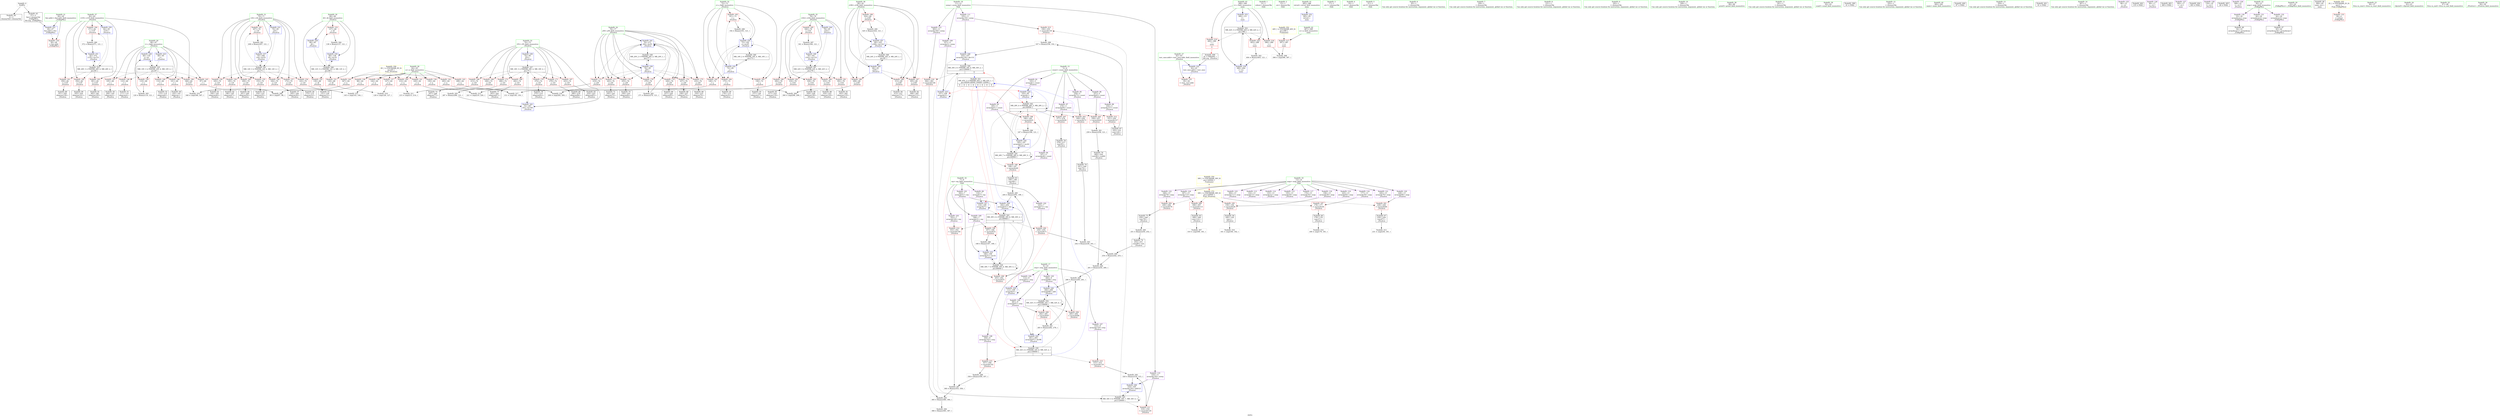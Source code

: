 digraph "SVFG" {
	label="SVFG";

	Node0x55994e7d9590 [shape=record,color=grey,label="{NodeID: 0\nNullPtr}"];
	Node0x55994e7d9590 -> Node0x55994e7eba40[style=solid];
	Node0x55994e7d9590 -> Node0x55994e7ebb40[style=solid];
	Node0x55994e7ef670 [shape=record,color=red,label="{NodeID: 194\n371\<--82\n\<--i135\n_Z5solvei\n}"];
	Node0x55994e7ef670 -> Node0x55994e7fbd30[style=solid];
	Node0x55994e7ec9e0 [shape=record,color=purple,label="{NodeID: 111\n335\<--11\narrayidx130\<--oowp\n_Z5solvei\n}"];
	Node0x55994e7ec9e0 -> Node0x55994e7f05e0[style=solid];
	Node0x55994e7ec9e0 -> Node0x55994e7fa0a0[style=solid];
	Node0x55994e7eacb0 [shape=record,color=green,label="{NodeID: 28\n64\<--65\nn\<--n_field_insensitive\n_Z5solvei\n}"];
	Node0x55994e7eacb0 -> Node0x55994e7f2570[style=solid];
	Node0x55994e7eacb0 -> Node0x55994e7f2640[style=solid];
	Node0x55994e7eacb0 -> Node0x55994e7f2710[style=solid];
	Node0x55994e7eacb0 -> Node0x55994e7f27e0[style=solid];
	Node0x55994e7eacb0 -> Node0x55994e7f28b0[style=solid];
	Node0x55994e7eacb0 -> Node0x55994e7f2980[style=solid];
	Node0x55994e7eacb0 -> Node0x55994e7f2a50[style=solid];
	Node0x55994e7eacb0 -> Node0x55994e7f2b20[style=solid];
	Node0x55994e7eacb0 -> Node0x55994e7f2bf0[style=solid];
	Node0x55994e7fe2b0 [shape=record,color=grey,label="{NodeID: 305\n120 = Binary(119, 121, )\n}"];
	Node0x55994e7fe2b0 -> Node0x55994e7f1210[style=solid];
	Node0x55994e7f0d30 [shape=record,color=blue,label="{NodeID: 222\n62\<--61\ntest_case.addr\<--test_case\n_Z5solvei\n}"];
	Node0x55994e7f0d30 -> Node0x55994e7f24a0[style=dashed];
	Node0x55994e7f27e0 [shape=record,color=red,label="{NodeID: 139\n150\<--64\n\<--n\n_Z5solvei\n}"];
	Node0x55994e7f27e0 -> Node0x55994e7ff4b0[style=solid];
	Node0x55994e7ed450 [shape=record,color=black,label="{NodeID: 56\n160\<--159\nconv\<--\n_Z5solvei\n}"];
	Node0x55994e7ed450 -> Node0x55994e7ff330[style=solid];
	Node0x55994e7fa240 [shape=record,color=blue,label="{NodeID: 250\n82\<--95\ni135\<--\n_Z5solvei\n}"];
	Node0x55994e7fa240 -> Node0x55994e80b8e0[style=dashed];
	Node0x55994e7f3ea0 [shape=record,color=red,label="{NodeID: 167\n223\<--74\n\<--i55\n_Z5solvei\n}"];
	Node0x55994e7f3ea0 -> Node0x55994e7edba0[style=solid];
	Node0x55994e7eeb10 [shape=record,color=black,label="{NodeID: 84\n313\<--312\nidxprom117\<--\n_Z5solvei\n}"];
	Node0x55994e7db180 [shape=record,color=green,label="{NodeID: 1\n4\<--1\nstdout\<--dummyObj\nGlob }"];
	Node0x55994e7ef740 [shape=record,color=red,label="{NodeID: 195\n159\<--158\n\<--arrayidx28\n_Z5solvei\n}"];
	Node0x55994e7ef740 -> Node0x55994e7ed450[style=solid];
	Node0x55994e7ecab0 [shape=record,color=purple,label="{NodeID: 112\n363\<--11\narrayidx146\<--oowp\n_Z5solvei\n}"];
	Node0x55994e7ecab0 -> Node0x55994e7f0850[style=solid];
	Node0x55994e7ead80 [shape=record,color=green,label="{NodeID: 29\n66\<--67\ni\<--i_field_insensitive\n_Z5solvei\n}"];
	Node0x55994e7ead80 -> Node0x55994e7f2cc0[style=solid];
	Node0x55994e7ead80 -> Node0x55994e7f2d90[style=solid];
	Node0x55994e7ead80 -> Node0x55994e7f2e60[style=solid];
	Node0x55994e7ead80 -> Node0x55994e7f2f30[style=solid];
	Node0x55994e7ead80 -> Node0x55994e7f3000[style=solid];
	Node0x55994e7ead80 -> Node0x55994e7f30d0[style=solid];
	Node0x55994e7ead80 -> Node0x55994e7f0e00[style=solid];
	Node0x55994e7ead80 -> Node0x55994e7f1210[style=solid];
	Node0x55994e7fe430 [shape=record,color=grey,label="{NodeID: 306\n99 = cmp(97, 98, )\n}"];
	Node0x55994e7f0e00 [shape=record,color=blue,label="{NodeID: 223\n66\<--95\ni\<--\n_Z5solvei\n}"];
	Node0x55994e7f0e00 -> Node0x55994e80c2e0[style=dashed];
	Node0x55994e7f28b0 [shape=record,color=red,label="{NodeID: 140\n214\<--64\n\<--n\n_Z5solvei\n}"];
	Node0x55994e7f28b0 -> Node0x55994e7febb0[style=solid];
	Node0x55994e7ed520 [shape=record,color=black,label="{NodeID: 57\n165\<--164\nidxprom30\<--\n_Z5solvei\n}"];
	Node0x55994e7fa310 [shape=record,color=blue,label="{NodeID: 251\n82\<--372\ni135\<--inc151\n_Z5solvei\n}"];
	Node0x55994e7fa310 -> Node0x55994e80b8e0[style=dashed];
	Node0x55994e7f3f70 [shape=record,color=red,label="{NodeID: 168\n246\<--74\n\<--i55\n_Z5solvei\n}"];
	Node0x55994e7f3f70 -> Node0x55994e7ee150[style=solid];
	Node0x55994e7eebe0 [shape=record,color=black,label="{NodeID: 85\n317\<--316\nidxprom119\<--\n_Z5solvei\n}"];
	Node0x55994e7da5c0 [shape=record,color=green,label="{NodeID: 2\n15\<--1\n.str\<--dummyObj\nGlob }"];
	Node0x55994e7ef810 [shape=record,color=red,label="{NodeID: 196\n167\<--166\n\<--arrayidx31\n_Z5solvei\n}"];
	Node0x55994e7ef810 -> Node0x55994e7fd530[style=solid];
	Node0x55994e7ecb80 [shape=record,color=purple,label="{NodeID: 113\n132\<--13\narrayidx13\<--map\n_Z5solvei\n}"];
	Node0x55994e7eae50 [shape=record,color=green,label="{NodeID: 30\n68\<--69\ni8\<--i8_field_insensitive\n_Z5solvei\n}"];
	Node0x55994e7eae50 -> Node0x55994e7f31a0[style=solid];
	Node0x55994e7eae50 -> Node0x55994e7f3270[style=solid];
	Node0x55994e7eae50 -> Node0x55994e7f3340[style=solid];
	Node0x55994e7eae50 -> Node0x55994e7f12e0[style=solid];
	Node0x55994e7eae50 -> Node0x55994e7f13b0[style=solid];
	Node0x55994e7fe5b0 [shape=record,color=grey,label="{NodeID: 307\n310 = cmp(309, 181, )\n}"];
	Node0x55994e7f0ed0 [shape=record,color=blue,label="{NodeID: 224\n103\<--95\narrayidx\<--\n_Z5solvei\n}"];
	Node0x55994e7f0ed0 -> Node0x55994e7f0ed0[style=dashed];
	Node0x55994e7f0ed0 -> Node0x55994e811be0[style=dashed];
	Node0x55994e7f2980 [shape=record,color=red,label="{NodeID: 141\n220\<--64\n\<--n\n_Z5solvei\n}"];
	Node0x55994e7f2980 -> Node0x55994e7fed30[style=solid];
	Node0x55994e7ed5f0 [shape=record,color=black,label="{NodeID: 58\n173\<--172\nidxprom33\<--\n_Z5solvei\n}"];
	Node0x55994e7fa3e0 [shape=record,color=blue,label="{NodeID: 252\n385\<--95\nretval\<--\nmain\n}"];
	Node0x55994e7f4040 [shape=record,color=red,label="{NodeID: 169\n262\<--74\n\<--i55\n_Z5solvei\n}"];
	Node0x55994e7f4040 -> Node0x55994e7ee560[style=solid];
	Node0x55994e7eecb0 [shape=record,color=black,label="{NodeID: 86\n329\<--328\nidxprom126\<--\n_Z5solvei\n}"];
	Node0x55994e7da650 [shape=record,color=green,label="{NodeID: 3\n17\<--1\n.str.1\<--dummyObj\nGlob }"];
	Node0x55994e7fbd30 [shape=record,color=grey,label="{NodeID: 280\n372 = Binary(371, 121, )\n}"];
	Node0x55994e7fbd30 -> Node0x55994e7fa310[style=solid];
	Node0x55994e7ef8e0 [shape=record,color=red,label="{NodeID: 197\n178\<--177\n\<--arrayidx36\n_Z5solvei\n}"];
	Node0x55994e7ef8e0 -> Node0x55994e7ed790[style=solid];
	Node0x55994e7ecc50 [shape=record,color=purple,label="{NodeID: 114\n133\<--13\narraydecay\<--map\n_Z5solvei\n}"];
	Node0x55994e7eaf20 [shape=record,color=green,label="{NodeID: 31\n70\<--71\ni18\<--i18_field_insensitive\n_Z5solvei\n}"];
	Node0x55994e7eaf20 -> Node0x55994e7f3410[style=solid];
	Node0x55994e7eaf20 -> Node0x55994e7f34e0[style=solid];
	Node0x55994e7eaf20 -> Node0x55994e7f35b0[style=solid];
	Node0x55994e7eaf20 -> Node0x55994e7f3680[style=solid];
	Node0x55994e7eaf20 -> Node0x55994e7f3750[style=solid];
	Node0x55994e7eaf20 -> Node0x55994e7f3820[style=solid];
	Node0x55994e7eaf20 -> Node0x55994e7f38f0[style=solid];
	Node0x55994e7eaf20 -> Node0x55994e7f39c0[style=solid];
	Node0x55994e7eaf20 -> Node0x55994e7f9310[style=solid];
	Node0x55994e7eaf20 -> Node0x55994e7f97b0[style=solid];
	Node0x55994e7fe730 [shape=record,color=grey,label="{NodeID: 308\n398 = cmp(396, 397, )\n}"];
	Node0x55994e7f0fa0 [shape=record,color=blue,label="{NodeID: 225\n107\<--109\narrayidx3\<--\n_Z5solvei\n}"];
	Node0x55994e7f0fa0 -> Node0x55994e7f0fa0[style=dashed];
	Node0x55994e7f0fa0 -> Node0x55994e813ee0[style=dashed];
	Node0x55994e7f2a50 [shape=record,color=red,label="{NodeID: 142\n293\<--64\n\<--n\n_Z5solvei\n}"];
	Node0x55994e7f2a50 -> Node0x55994e7ff630[style=solid];
	Node0x55994e7ed6c0 [shape=record,color=black,label="{NodeID: 59\n176\<--175\nidxprom35\<--\n_Z5solvei\n}"];
	Node0x55994e7fa4b0 [shape=record,color=blue,label="{NodeID: 253\n389\<--121\ni\<--\nmain\n}"];
	Node0x55994e7fa4b0 -> Node0x55994e80b3e0[style=dashed];
	Node0x55994e7f4110 [shape=record,color=red,label="{NodeID: 170\n274\<--74\n\<--i55\n_Z5solvei\n}"];
	Node0x55994e7f4110 -> Node0x55994e7ee630[style=solid];
	Node0x55994e7eed80 [shape=record,color=black,label="{NodeID: 87\n332\<--331\nconv128\<--\n_Z5solvei\n}"];
	Node0x55994e7eed80 -> Node0x55994e7fd830[style=solid];
	Node0x55994e7da6e0 [shape=record,color=green,label="{NodeID: 4\n19\<--1\n.str.2\<--dummyObj\nGlob }"];
	Node0x55994e7fbeb0 [shape=record,color=grey,label="{NodeID: 281\n208 = Binary(207, 121, )\n}"];
	Node0x55994e7fbeb0 -> Node0x55994e7f97b0[style=solid];
	Node0x55994e7ef9b0 [shape=record,color=red,label="{NodeID: 198\n186\<--185\n\<--arrayidx41\n_Z5solvei\n}"];
	Node0x55994e7ef9b0 -> Node0x55994e7fc630[style=solid];
	Node0x55994e7ecd20 [shape=record,color=purple,label="{NodeID: 115\n155\<--13\narrayidx26\<--map\n_Z5solvei\n}"];
	Node0x55994e7eaff0 [shape=record,color=green,label="{NodeID: 32\n72\<--73\nj\<--j_field_insensitive\n_Z5solvei\n}"];
	Node0x55994e7eaff0 -> Node0x55994e7f3a90[style=solid];
	Node0x55994e7eaff0 -> Node0x55994e7f3b60[style=solid];
	Node0x55994e7eaff0 -> Node0x55994e7f3c30[style=solid];
	Node0x55994e7eaff0 -> Node0x55994e7f3d00[style=solid];
	Node0x55994e7eaff0 -> Node0x55994e7f93a0[style=solid];
	Node0x55994e7eaff0 -> Node0x55994e7f9610[style=solid];
	Node0x55994e7fe8b0 [shape=record,color=grey,label="{NodeID: 309\n300 = cmp(298, 299, )\n}"];
	Node0x55994e7f1070 [shape=record,color=blue,label="{NodeID: 226\n112\<--109\narrayidx5\<--\n_Z5solvei\n}"];
	Node0x55994e7f1070 -> Node0x55994e7f1070[style=dashed];
	Node0x55994e7f1070 -> Node0x55994e810ce0[style=dashed];
	Node0x55994e7f2b20 [shape=record,color=red,label="{NodeID: 143\n299\<--64\n\<--n\n_Z5solvei\n}"];
	Node0x55994e7f2b20 -> Node0x55994e7fe8b0[style=solid];
	Node0x55994e7ed790 [shape=record,color=black,label="{NodeID: 60\n179\<--178\nconv37\<--\n_Z5solvei\n}"];
	Node0x55994e7ed790 -> Node0x55994e7ff030[style=solid];
	Node0x55994e8102e0 [shape=record,color=black,label="{NodeID: 337\nMR_18V_3 = PHI(MR_18V_4, MR_18V_2, )\npts\{75 \}\n}"];
	Node0x55994e8102e0 -> Node0x55994e7f3dd0[style=dashed];
	Node0x55994e8102e0 -> Node0x55994e7f3ea0[style=dashed];
	Node0x55994e8102e0 -> Node0x55994e7f3f70[style=dashed];
	Node0x55994e8102e0 -> Node0x55994e7f4040[style=dashed];
	Node0x55994e8102e0 -> Node0x55994e7f4110[style=dashed];
	Node0x55994e8102e0 -> Node0x55994e7f41e0[style=dashed];
	Node0x55994e8102e0 -> Node0x55994e7f42b0[style=dashed];
	Node0x55994e8102e0 -> Node0x55994e7f9c90[style=dashed];
	Node0x55994e7fa580 [shape=record,color=blue,label="{NodeID: 254\n389\<--404\ni\<--inc\nmain\n}"];
	Node0x55994e7fa580 -> Node0x55994e80b3e0[style=dashed];
	Node0x55994e7f41e0 [shape=record,color=red,label="{NodeID: 171\n279\<--74\n\<--i55\n_Z5solvei\n}"];
	Node0x55994e7f41e0 -> Node0x55994e7ee7d0[style=solid];
	Node0x55994e7eee50 [shape=record,color=black,label="{NodeID: 88\n334\<--333\nidxprom129\<--\n_Z5solvei\n}"];
	Node0x55994e7da770 [shape=record,color=green,label="{NodeID: 5\n21\<--1\n.str.3\<--dummyObj\nGlob }"];
	Node0x55994e7fc030 [shape=record,color=grey,label="{NodeID: 282\n271 = Binary(270, 121, )\n}"];
	Node0x55994e7fc030 -> Node0x55994e7f9af0[style=solid];
	Node0x55994e7efa80 [shape=record,color=red,label="{NodeID: 199\n198\<--197\n\<--arrayidx48\n_Z5solvei\n}"];
	Node0x55994e7efa80 -> Node0x55994e7eda00[style=solid];
	Node0x55994e7f1530 [shape=record,color=purple,label="{NodeID: 116\n158\<--13\narrayidx28\<--map\n_Z5solvei\n}"];
	Node0x55994e7f1530 -> Node0x55994e7ef740[style=solid];
	Node0x55994e7eb0c0 [shape=record,color=green,label="{NodeID: 33\n74\<--75\ni55\<--i55_field_insensitive\n_Z5solvei\n}"];
	Node0x55994e7eb0c0 -> Node0x55994e7f3dd0[style=solid];
	Node0x55994e7eb0c0 -> Node0x55994e7f3ea0[style=solid];
	Node0x55994e7eb0c0 -> Node0x55994e7f3f70[style=solid];
	Node0x55994e7eb0c0 -> Node0x55994e7f4040[style=solid];
	Node0x55994e7eb0c0 -> Node0x55994e7f4110[style=solid];
	Node0x55994e7eb0c0 -> Node0x55994e7f41e0[style=solid];
	Node0x55994e7eb0c0 -> Node0x55994e7f42b0[style=solid];
	Node0x55994e7eb0c0 -> Node0x55994e7f9880[style=solid];
	Node0x55994e7eb0c0 -> Node0x55994e7f9c90[style=solid];
	Node0x55994e7fea30 [shape=record,color=grey,label="{NodeID: 310\n348 = cmp(346, 347, )\n}"];
	Node0x55994e7f1140 [shape=record,color=blue,label="{NodeID: 227\n116\<--109\narrayidx7\<--\n_Z5solvei\n}"];
	Node0x55994e7f1140 -> Node0x55994e7f1140[style=dashed];
	Node0x55994e7f1140 -> Node0x55994e8120e0[style=dashed];
	Node0x55994e7f2bf0 [shape=record,color=red,label="{NodeID: 144\n347\<--64\n\<--n\n_Z5solvei\n}"];
	Node0x55994e7f2bf0 -> Node0x55994e7fea30[style=solid];
	Node0x55994e7ed860 [shape=record,color=black,label="{NodeID: 61\n184\<--183\nidxprom40\<--\n_Z5solvei\n}"];
	Node0x55994e8107e0 [shape=record,color=black,label="{NodeID: 338\nMR_20V_2 = PHI(MR_20V_4, MR_20V_1, )\npts\{77 \}\n}"];
	Node0x55994e8107e0 -> Node0x55994e7f9950[style=dashed];
	Node0x55994e7f42b0 [shape=record,color=red,label="{NodeID: 172\n286\<--74\n\<--i55\n_Z5solvei\n}"];
	Node0x55994e7f42b0 -> Node0x55994e7fd0b0[style=solid];
	Node0x55994e7eef20 [shape=record,color=black,label="{NodeID: 89\n351\<--350\nidxprom139\<--\n_Z5solvei\n}"];
	Node0x55994e7d91d0 [shape=record,color=green,label="{NodeID: 6\n95\<--1\n\<--dummyObj\nCan only get source location for instruction, argument, global var or function.}"];
	Node0x55994e7fc1b0 [shape=record,color=grey,label="{NodeID: 283\n266 = Binary(265, 261, )\n}"];
	Node0x55994e7fc1b0 -> Node0x55994e7f9a20[style=solid];
	Node0x55994e7efb50 [shape=record,color=red,label="{NodeID: 200\n203\<--202\n\<--arrayidx51\n_Z5solvei\n}"];
	Node0x55994e7efb50 -> Node0x55994e7fc4b0[style=solid];
	Node0x55994e7f1600 [shape=record,color=purple,label="{NodeID: 117\n174\<--13\narrayidx34\<--map\n_Z5solvei\n}"];
	Node0x55994e7eb190 [shape=record,color=green,label="{NodeID: 34\n76\<--77\nj59\<--j59_field_insensitive\n_Z5solvei\n}"];
	Node0x55994e7eb190 -> Node0x55994e7f4380[style=solid];
	Node0x55994e7eb190 -> Node0x55994e7f4450[style=solid];
	Node0x55994e7eb190 -> Node0x55994e7f4520[style=solid];
	Node0x55994e7eb190 -> Node0x55994e7f45f0[style=solid];
	Node0x55994e7eb190 -> Node0x55994e7f46c0[style=solid];
	Node0x55994e7eb190 -> Node0x55994e7f4790[style=solid];
	Node0x55994e7eb190 -> Node0x55994e7f4860[style=solid];
	Node0x55994e7eb190 -> Node0x55994e7f9950[style=solid];
	Node0x55994e7eb190 -> Node0x55994e7f9af0[style=solid];
	Node0x55994e7febb0 [shape=record,color=grey,label="{NodeID: 311\n215 = cmp(213, 214, )\n}"];
	Node0x55994e7f1210 [shape=record,color=blue,label="{NodeID: 228\n66\<--120\ni\<--inc\n_Z5solvei\n}"];
	Node0x55994e7f1210 -> Node0x55994e80c2e0[style=dashed];
	Node0x55994e7f2cc0 [shape=record,color=red,label="{NodeID: 145\n97\<--66\n\<--i\n_Z5solvei\n}"];
	Node0x55994e7f2cc0 -> Node0x55994e7fe430[style=solid];
	Node0x55994e7ed930 [shape=record,color=black,label="{NodeID: 62\n196\<--195\nidxprom47\<--\n_Z5solvei\n}"];
	Node0x55994e810ce0 [shape=record,color=black,label="{NodeID: 339\nMR_32V_4 = PHI(MR_32V_8, MR_32V_2, )\npts\{100000 \}\n|{|<s3>9}}"];
	Node0x55994e810ce0 -> Node0x55994e7f0370[style=dashed];
	Node0x55994e810ce0 -> Node0x55994e7f0780[style=dashed];
	Node0x55994e810ce0 -> Node0x55994e80e5e0[style=dashed];
	Node0x55994e810ce0:s3 -> Node0x55994e80ae50[style=dashed,color=blue];
	Node0x55994e7f4380 [shape=record,color=red,label="{NodeID: 173\n219\<--76\n\<--j59\n_Z5solvei\n}"];
	Node0x55994e7f4380 -> Node0x55994e7fed30[style=solid];
	Node0x55994e7eeff0 [shape=record,color=black,label="{NodeID: 90\n355\<--354\nidxprom141\<--\n_Z5solvei\n}"];
	Node0x55994e7d9260 [shape=record,color=green,label="{NodeID: 7\n109\<--1\n\<--dummyObj\nCan only get source location for instruction, argument, global var or function.}"];
	Node0x55994e7fc330 [shape=record,color=grey,label="{NodeID: 284\n261 = Binary(254, 260, )\n}"];
	Node0x55994e7fc330 -> Node0x55994e7fc1b0[style=solid];
	Node0x55994e7efc20 [shape=record,color=red,label="{NodeID: 201\n229\<--228\n\<--arrayidx66\n_Z5solvei\n}"];
	Node0x55994e7efc20 -> Node0x55994e7edd40[style=solid];
	Node0x55994e7f16d0 [shape=record,color=purple,label="{NodeID: 118\n177\<--13\narrayidx36\<--map\n_Z5solvei\n}"];
	Node0x55994e7f16d0 -> Node0x55994e7ef8e0[style=solid];
	Node0x55994e7eb260 [shape=record,color=green,label="{NodeID: 35\n78\<--79\ni102\<--i102_field_insensitive\n_Z5solvei\n}"];
	Node0x55994e7eb260 -> Node0x55994e7f4930[style=solid];
	Node0x55994e7eb260 -> Node0x55994e7f4a00[style=solid];
	Node0x55994e7eb260 -> Node0x55994e7f4ad0[style=solid];
	Node0x55994e7eb260 -> Node0x55994e7f4ba0[style=solid];
	Node0x55994e7eb260 -> Node0x55994e7f4c70[style=solid];
	Node0x55994e7eb260 -> Node0x55994e7f4d40[style=solid];
	Node0x55994e7eb260 -> Node0x55994e7f9d60[style=solid];
	Node0x55994e7eb260 -> Node0x55994e7fa170[style=solid];
	Node0x55994e7fed30 [shape=record,color=grey,label="{NodeID: 312\n221 = cmp(219, 220, )\n}"];
	Node0x55994e7f12e0 [shape=record,color=blue,label="{NodeID: 229\n68\<--95\ni8\<--\n_Z5solvei\n}"];
	Node0x55994e7f12e0 -> Node0x55994e812fe0[style=dashed];
	Node0x55994e7f2d90 [shape=record,color=red,label="{NodeID: 146\n101\<--66\n\<--i\n_Z5solvei\n}"];
	Node0x55994e7f2d90 -> Node0x55994e7ecea0[style=solid];
	Node0x55994e7eda00 [shape=record,color=black,label="{NodeID: 63\n199\<--198\nconv49\<--\n_Z5solvei\n}"];
	Node0x55994e7eda00 -> Node0x55994e7fc4b0[style=solid];
	Node0x55994e8111e0 [shape=record,color=black,label="{NodeID: 340\nMR_16V_2 = PHI(MR_16V_4, MR_16V_1, )\npts\{73 \}\n}"];
	Node0x55994e8111e0 -> Node0x55994e7f93a0[style=dashed];
	Node0x55994e7f4450 [shape=record,color=red,label="{NodeID: 174\n226\<--76\n\<--j59\n_Z5solvei\n}"];
	Node0x55994e7f4450 -> Node0x55994e7edc70[style=solid];
	Node0x55994e7ef0c0 [shape=record,color=black,label="{NodeID: 91\n362\<--361\nidxprom145\<--\n_Z5solvei\n}"];
	Node0x55994e7d92f0 [shape=record,color=green,label="{NodeID: 8\n121\<--1\n\<--dummyObj\nCan only get source location for instruction, argument, global var or function.}"];
	Node0x55994e7fc4b0 [shape=record,color=grey,label="{NodeID: 285\n204 = Binary(203, 199, )\n}"];
	Node0x55994e7fc4b0 -> Node0x55994e7f96e0[style=solid];
	Node0x55994e7efcf0 [shape=record,color=red,label="{NodeID: 202\n236\<--235\n\<--arrayidx71\n_Z5solvei\n}"];
	Node0x55994e7efcf0 -> Node0x55994e7fdfb0[style=solid];
	Node0x55994e7f17a0 [shape=record,color=purple,label="{NodeID: 119\n225\<--13\narrayidx64\<--map\n_Z5solvei\n}"];
	Node0x55994e7eb330 [shape=record,color=green,label="{NodeID: 36\n80\<--81\nj106\<--j106_field_insensitive\n_Z5solvei\n}"];
	Node0x55994e7eb330 -> Node0x55994e7f4e10[style=solid];
	Node0x55994e7eb330 -> Node0x55994e7f4ee0[style=solid];
	Node0x55994e7eb330 -> Node0x55994e7f4fb0[style=solid];
	Node0x55994e7eb330 -> Node0x55994e7f5080[style=solid];
	Node0x55994e7eb330 -> Node0x55994e7f9e30[style=solid];
	Node0x55994e7eb330 -> Node0x55994e7f9fd0[style=solid];
	Node0x55994e7feeb0 [shape=record,color=grey,label="{NodeID: 313\n231 = cmp(230, 181, )\n}"];
	Node0x55994e7f13b0 [shape=record,color=blue,label="{NodeID: 230\n68\<--138\ni8\<--inc16\n_Z5solvei\n}"];
	Node0x55994e7f13b0 -> Node0x55994e812fe0[style=dashed];
	Node0x55994e7f2e60 [shape=record,color=red,label="{NodeID: 147\n105\<--66\n\<--i\n_Z5solvei\n}"];
	Node0x55994e7f2e60 -> Node0x55994e7ecf70[style=solid];
	Node0x55994e7edad0 [shape=record,color=black,label="{NodeID: 64\n201\<--200\nidxprom50\<--\n_Z5solvei\n}"];
	Node0x55994e8116e0 [shape=record,color=black,label="{NodeID: 341\nMR_14V_3 = PHI(MR_14V_4, MR_14V_2, )\npts\{71 \}\n}"];
	Node0x55994e8116e0 -> Node0x55994e7f3410[style=dashed];
	Node0x55994e8116e0 -> Node0x55994e7f34e0[style=dashed];
	Node0x55994e8116e0 -> Node0x55994e7f35b0[style=dashed];
	Node0x55994e8116e0 -> Node0x55994e7f3680[style=dashed];
	Node0x55994e8116e0 -> Node0x55994e7f3750[style=dashed];
	Node0x55994e8116e0 -> Node0x55994e7f3820[style=dashed];
	Node0x55994e8116e0 -> Node0x55994e7f38f0[style=dashed];
	Node0x55994e8116e0 -> Node0x55994e7f39c0[style=dashed];
	Node0x55994e8116e0 -> Node0x55994e7f97b0[style=dashed];
	Node0x55994e7f4520 [shape=record,color=red,label="{NodeID: 175\n233\<--76\n\<--j59\n_Z5solvei\n}"];
	Node0x55994e7f4520 -> Node0x55994e7ede10[style=solid];
	Node0x55994e7ef190 [shape=record,color=purple,label="{NodeID: 92\n103\<--5\narrayidx\<--count\n_Z5solvei\n}"];
	Node0x55994e7ef190 -> Node0x55994e7f0ed0[style=solid];
	Node0x55994e7d9380 [shape=record,color=green,label="{NodeID: 9\n162\<--1\n\<--dummyObj\nCan only get source location for instruction, argument, global var or function.}"];
	Node0x55994e7fc630 [shape=record,color=grey,label="{NodeID: 286\n187 = Binary(186, 121, )\n}"];
	Node0x55994e7fc630 -> Node0x55994e7f9540[style=solid];
	Node0x55994e7efdc0 [shape=record,color=red,label="{NodeID: 203\n240\<--239\n\<--arrayidx73\n_Z5solvei\n}"];
	Node0x55994e7efdc0 -> Node0x55994e7edfb0[style=solid];
	Node0x55994e7f1870 [shape=record,color=purple,label="{NodeID: 120\n228\<--13\narrayidx66\<--map\n_Z5solvei\n}"];
	Node0x55994e7f1870 -> Node0x55994e7efc20[style=solid];
	Node0x55994e7eb400 [shape=record,color=green,label="{NodeID: 37\n82\<--83\ni135\<--i135_field_insensitive\n_Z5solvei\n}"];
	Node0x55994e7eb400 -> Node0x55994e7f5150[style=solid];
	Node0x55994e7eb400 -> Node0x55994e7f5220[style=solid];
	Node0x55994e7eb400 -> Node0x55994e7ef4d0[style=solid];
	Node0x55994e7eb400 -> Node0x55994e7ef5a0[style=solid];
	Node0x55994e7eb400 -> Node0x55994e7ef670[style=solid];
	Node0x55994e7eb400 -> Node0x55994e7fa240[style=solid];
	Node0x55994e7eb400 -> Node0x55994e7fa310[style=solid];
	Node0x55994e7ff030 [shape=record,color=grey,label="{NodeID: 314\n180 = cmp(179, 181, )\n}"];
	Node0x55994e7f9310 [shape=record,color=blue,label="{NodeID: 231\n70\<--95\ni18\<--\n_Z5solvei\n}"];
	Node0x55994e7f9310 -> Node0x55994e8116e0[style=dashed];
	Node0x55994e7f2f30 [shape=record,color=red,label="{NodeID: 148\n110\<--66\n\<--i\n_Z5solvei\n}"];
	Node0x55994e7f2f30 -> Node0x55994e7ed040[style=solid];
	Node0x55994e7edba0 [shape=record,color=black,label="{NodeID: 65\n224\<--223\nidxprom63\<--\n_Z5solvei\n}"];
	Node0x55994e811be0 [shape=record,color=black,label="{NodeID: 342\nMR_28V_4 = PHI(MR_28V_5, MR_28V_2, )\npts\{60000 \}\n|{|<s9>9}}"];
	Node0x55994e811be0 -> Node0x55994e7ef9b0[style=dashed];
	Node0x55994e811be0 -> Node0x55994e7efa80[style=dashed];
	Node0x55994e811be0 -> Node0x55994e7efdc0[style=dashed];
	Node0x55994e811be0 -> Node0x55994e7eff60[style=dashed];
	Node0x55994e811be0 -> Node0x55994e7f0100[style=dashed];
	Node0x55994e811be0 -> Node0x55994e7f0510[style=dashed];
	Node0x55994e811be0 -> Node0x55994e7f9540[style=dashed];
	Node0x55994e811be0 -> Node0x55994e80a950[style=dashed];
	Node0x55994e811be0 -> Node0x55994e811be0[style=dashed];
	Node0x55994e811be0:s9 -> Node0x55994e80ae50[style=dashed,color=blue];
	Node0x55994e7f45f0 [shape=record,color=red,label="{NodeID: 176\n237\<--76\n\<--j59\n_Z5solvei\n}"];
	Node0x55994e7f45f0 -> Node0x55994e7edee0[style=solid];
	Node0x55994e7ef260 [shape=record,color=purple,label="{NodeID: 93\n185\<--5\narrayidx41\<--count\n_Z5solvei\n}"];
	Node0x55994e7ef260 -> Node0x55994e7ef9b0[style=solid];
	Node0x55994e7ef260 -> Node0x55994e7f9540[style=solid];
	Node0x55994e7d9410 [shape=record,color=green,label="{NodeID: 10\n169\<--1\n\<--dummyObj\nCan only get source location for instruction, argument, global var or function.}"];
	Node0x55994e7fc7b0 [shape=record,color=grey,label="{NodeID: 287\n360 = Binary(353, 358, )\n}"];
	Node0x55994e7fc7b0 -> Node0x55994e7fd3b0[style=solid];
	Node0x55994e7efe90 [shape=record,color=red,label="{NodeID: 204\n249\<--248\n\<--arrayidx78\n_Z5solvei\n}"];
	Node0x55994e7efe90 -> Node0x55994e7ee220[style=solid];
	Node0x55994e7f1940 [shape=record,color=purple,label="{NodeID: 121\n245\<--13\narrayidx76\<--map\n_Z5solvei\n}"];
	Node0x55994e7eb4d0 [shape=record,color=green,label="{NodeID: 38\n88\<--89\nprintf\<--printf_field_insensitive\n}"];
	Node0x55994e7ff1b0 [shape=record,color=grey,label="{NodeID: 315\n145 = cmp(143, 144, )\n}"];
	Node0x55994e7f93a0 [shape=record,color=blue,label="{NodeID: 232\n72\<--95\nj\<--\n_Z5solvei\n}"];
	Node0x55994e7f93a0 -> Node0x55994e7f3a90[style=dashed];
	Node0x55994e7f93a0 -> Node0x55994e7f3b60[style=dashed];
	Node0x55994e7f93a0 -> Node0x55994e7f3c30[style=dashed];
	Node0x55994e7f93a0 -> Node0x55994e7f3d00[style=dashed];
	Node0x55994e7f93a0 -> Node0x55994e7f9610[style=dashed];
	Node0x55994e7f93a0 -> Node0x55994e8111e0[style=dashed];
	Node0x55994e7f3000 [shape=record,color=red,label="{NodeID: 149\n114\<--66\n\<--i\n_Z5solvei\n}"];
	Node0x55994e7f3000 -> Node0x55994e7ed110[style=solid];
	Node0x55994e7edc70 [shape=record,color=black,label="{NodeID: 66\n227\<--226\nidxprom65\<--\n_Z5solvei\n}"];
	Node0x55994e8120e0 [shape=record,color=black,label="{NodeID: 343\nMR_30V_4 = PHI(MR_30V_8, MR_30V_2, )\npts\{80000 \}\n|{|<s7>9}}"];
	Node0x55994e8120e0 -> Node0x55994e7ef810[style=dashed];
	Node0x55994e8120e0 -> Node0x55994e7efb50[style=dashed];
	Node0x55994e8120e0 -> Node0x55994e7efcf0[style=dashed];
	Node0x55994e8120e0 -> Node0x55994e7f06b0[style=dashed];
	Node0x55994e8120e0 -> Node0x55994e7f9470[style=dashed];
	Node0x55994e8120e0 -> Node0x55994e7f96e0[style=dashed];
	Node0x55994e8120e0 -> Node0x55994e80bde0[style=dashed];
	Node0x55994e8120e0:s7 -> Node0x55994e80ae50[style=dashed,color=blue];
	Node0x55994e7f46c0 [shape=record,color=red,label="{NodeID: 177\n243\<--76\n\<--j59\n_Z5solvei\n}"];
	Node0x55994e7f46c0 -> Node0x55994e7ee080[style=solid];
	Node0x55994e7ef330 [shape=record,color=purple,label="{NodeID: 94\n197\<--5\narrayidx48\<--count\n_Z5solvei\n}"];
	Node0x55994e7ef330 -> Node0x55994e7efa80[style=solid];
	Node0x55994e7d8300 [shape=record,color=green,label="{NodeID: 11\n181\<--1\n\<--dummyObj\nCan only get source location for instruction, argument, global var or function.}"];
	Node0x55994e7fc930 [shape=record,color=grey,label="{NodeID: 288\n358 = Binary(359, 357, )\n}"];
	Node0x55994e7fc930 -> Node0x55994e7fc7b0[style=solid];
	Node0x55994e7eff60 [shape=record,color=red,label="{NodeID: 205\n258\<--257\n\<--arrayidx83\n_Z5solvei\n}"];
	Node0x55994e7eff60 -> Node0x55994e7fdcb0[style=solid];
	Node0x55994e7f1a10 [shape=record,color=purple,label="{NodeID: 122\n248\<--13\narrayidx78\<--map\n_Z5solvei\n}"];
	Node0x55994e7f1a10 -> Node0x55994e7efe90[style=solid];
	Node0x55994e7eb5d0 [shape=record,color=green,label="{NodeID: 39\n92\<--93\nscanf\<--scanf_field_insensitive\n}"];
	Node0x55994e47d750 [shape=record,color=black,label="{NodeID: 399\n41 = PHI()\n}"];
	Node0x55994e7ff330 [shape=record,color=grey,label="{NodeID: 316\n161 = cmp(160, 162, )\n}"];
	Node0x55994e7f9470 [shape=record,color=blue,label="{NodeID: 233\n166\<--168\narrayidx31\<--inc32\n_Z5solvei\n}"];
	Node0x55994e7f9470 -> Node0x55994e80bde0[style=dashed];
	Node0x55994e7f30d0 [shape=record,color=red,label="{NodeID: 150\n119\<--66\n\<--i\n_Z5solvei\n}"];
	Node0x55994e7f30d0 -> Node0x55994e7fe2b0[style=solid];
	Node0x55994e7edd40 [shape=record,color=black,label="{NodeID: 67\n230\<--229\nconv67\<--\n_Z5solvei\n}"];
	Node0x55994e7edd40 -> Node0x55994e7feeb0[style=solid];
	Node0x55994e7f4790 [shape=record,color=red,label="{NodeID: 178\n255\<--76\n\<--j59\n_Z5solvei\n}"];
	Node0x55994e7f4790 -> Node0x55994e7ee3c0[style=solid];
	Node0x55994e7ef400 [shape=record,color=purple,label="{NodeID: 95\n239\<--5\narrayidx73\<--count\n_Z5solvei\n}"];
	Node0x55994e7ef400 -> Node0x55994e7efdc0[style=solid];
	Node0x55994e7d8390 [shape=record,color=green,label="{NodeID: 12\n252\<--1\n\<--dummyObj\nCan only get source location for instruction, argument, global var or function.}"];
	Node0x55994e816250 [shape=record,color=yellow,style=double,label="{NodeID: 372\n36V_1 = ENCHI(MR_36V_0)\npts\{140000 \}\nFun[_Z5solvei]}"];
	Node0x55994e816250 -> Node0x55994e7ef740[style=dashed];
	Node0x55994e816250 -> Node0x55994e7ef8e0[style=dashed];
	Node0x55994e816250 -> Node0x55994e7efc20[style=dashed];
	Node0x55994e816250 -> Node0x55994e7efe90[style=dashed];
	Node0x55994e816250 -> Node0x55994e7f02a0[style=dashed];
	Node0x55994e7fcab0 [shape=record,color=grey,label="{NodeID: 289\n192 = Binary(191, 121, )\n}"];
	Node0x55994e7fcab0 -> Node0x55994e7f9610[style=solid];
	Node0x55994e7f0030 [shape=record,color=red,label="{NodeID: 206\n265\<--264\n\<--arrayidx88\n_Z5solvei\n}"];
	Node0x55994e7f0030 -> Node0x55994e7fc1b0[style=solid];
	Node0x55994e7f1ae0 [shape=record,color=purple,label="{NodeID: 123\n304\<--13\narrayidx111\<--map\n_Z5solvei\n}"];
	Node0x55994e7eb6d0 [shape=record,color=green,label="{NodeID: 40\n382\<--383\nmain\<--main_field_insensitive\n}"];
	Node0x55994e829da0 [shape=record,color=black,label="{NodeID: 400\n87 = PHI()\n}"];
	Node0x55994e7ff4b0 [shape=record,color=grey,label="{NodeID: 317\n151 = cmp(149, 150, )\n}"];
	Node0x55994e7f9540 [shape=record,color=blue,label="{NodeID: 234\n185\<--187\narrayidx41\<--inc42\n_Z5solvei\n}"];
	Node0x55994e7f9540 -> Node0x55994e80a950[style=dashed];
	Node0x55994e7f31a0 [shape=record,color=red,label="{NodeID: 151\n126\<--68\n\<--i8\n_Z5solvei\n}"];
	Node0x55994e7f31a0 -> Node0x55994e7ff7b0[style=solid];
	Node0x55994e7ede10 [shape=record,color=black,label="{NodeID: 68\n234\<--233\nidxprom70\<--\n_Z5solvei\n}"];
	Node0x55994e812ae0 [shape=record,color=black,label="{NodeID: 345\nMR_34V_5 = PHI(MR_34V_7, MR_34V_4, )\npts\{120000 \}\n}"];
	Node0x55994e812ae0 -> Node0x55994e7f0440[style=dashed];
	Node0x55994e812ae0 -> Node0x55994e7f05e0[style=dashed];
	Node0x55994e812ae0 -> Node0x55994e7f9f00[style=dashed];
	Node0x55994e812ae0 -> Node0x55994e7fa0a0[style=dashed];
	Node0x55994e812ae0 -> Node0x55994e812ae0[style=dashed];
	Node0x55994e7f4860 [shape=record,color=red,label="{NodeID: 179\n270\<--76\n\<--j59\n_Z5solvei\n}"];
	Node0x55994e7f4860 -> Node0x55994e7fc030[style=solid];
	Node0x55994e7ebdb0 [shape=record,color=purple,label="{NodeID: 96\n257\<--5\narrayidx83\<--count\n_Z5solvei\n}"];
	Node0x55994e7ebdb0 -> Node0x55994e7eff60[style=solid];
	Node0x55994e7d8420 [shape=record,color=green,label="{NodeID: 13\n359\<--1\n\<--dummyObj\nCan only get source location for instruction, argument, global var or function.}"];
	Node0x55994e7fcc30 [shape=record,color=grey,label="{NodeID: 290\n325 = Binary(324, 121, )\n}"];
	Node0x55994e7fcc30 -> Node0x55994e7f9fd0[style=solid];
	Node0x55994e7f0100 [shape=record,color=red,label="{NodeID: 207\n277\<--276\n\<--arrayidx94\n_Z5solvei\n}"];
	Node0x55994e7f0100 -> Node0x55994e7ee700[style=solid];
	Node0x55994e7f1bb0 [shape=record,color=purple,label="{NodeID: 124\n307\<--13\narrayidx113\<--map\n_Z5solvei\n}"];
	Node0x55994e7f1bb0 -> Node0x55994e7f02a0[style=solid];
	Node0x55994e7eb7d0 [shape=record,color=green,label="{NodeID: 41\n385\<--386\nretval\<--retval_field_insensitive\nmain\n}"];
	Node0x55994e7eb7d0 -> Node0x55994e7fa3e0[style=solid];
	Node0x55994e829e70 [shape=record,color=black,label="{NodeID: 401\n91 = PHI()\n}"];
	Node0x55994e7ff630 [shape=record,color=grey,label="{NodeID: 318\n294 = cmp(292, 293, )\n}"];
	Node0x55994e7f9610 [shape=record,color=blue,label="{NodeID: 235\n72\<--192\nj\<--inc45\n_Z5solvei\n}"];
	Node0x55994e7f9610 -> Node0x55994e7f3a90[style=dashed];
	Node0x55994e7f9610 -> Node0x55994e7f3b60[style=dashed];
	Node0x55994e7f9610 -> Node0x55994e7f3c30[style=dashed];
	Node0x55994e7f9610 -> Node0x55994e7f3d00[style=dashed];
	Node0x55994e7f9610 -> Node0x55994e7f9610[style=dashed];
	Node0x55994e7f9610 -> Node0x55994e8111e0[style=dashed];
	Node0x55994e7f3270 [shape=record,color=red,label="{NodeID: 152\n130\<--68\n\<--i8\n_Z5solvei\n}"];
	Node0x55994e7f3270 -> Node0x55994e7ed1e0[style=solid];
	Node0x55994e7edee0 [shape=record,color=black,label="{NodeID: 69\n238\<--237\nidxprom72\<--\n_Z5solvei\n}"];
	Node0x55994e812fe0 [shape=record,color=black,label="{NodeID: 346\nMR_12V_3 = PHI(MR_12V_4, MR_12V_2, )\npts\{69 \}\n}"];
	Node0x55994e812fe0 -> Node0x55994e7f31a0[style=dashed];
	Node0x55994e812fe0 -> Node0x55994e7f3270[style=dashed];
	Node0x55994e812fe0 -> Node0x55994e7f3340[style=dashed];
	Node0x55994e812fe0 -> Node0x55994e7f13b0[style=dashed];
	Node0x55994e7f4930 [shape=record,color=red,label="{NodeID: 180\n292\<--78\n\<--i102\n_Z5solvei\n}"];
	Node0x55994e7f4930 -> Node0x55994e7ff630[style=solid];
	Node0x55994e7ebe80 [shape=record,color=purple,label="{NodeID: 97\n276\<--5\narrayidx94\<--count\n_Z5solvei\n}"];
	Node0x55994e7ebe80 -> Node0x55994e7f0100[style=solid];
	Node0x55994e7d84f0 [shape=record,color=green,label="{NodeID: 14\n367\<--1\n\<--dummyObj\nCan only get source location for instruction, argument, global var or function.}"];
	Node0x55994e7fcdb0 [shape=record,color=grey,label="{NodeID: 291\n283 = Binary(282, 278, )\n}"];
	Node0x55994e7fcdb0 -> Node0x55994e7f9bc0[style=solid];
	Node0x55994e7f01d0 [shape=record,color=red,label="{NodeID: 208\n282\<--281\n\<--arrayidx97\n_Z5solvei\n}"];
	Node0x55994e7f01d0 -> Node0x55994e7fcdb0[style=solid];
	Node0x55994e7f1c80 [shape=record,color=purple,label="{NodeID: 125\n86\<--15\n\<--.str\n_Z5solvei\n}"];
	Node0x55994e7eb8a0 [shape=record,color=green,label="{NodeID: 42\n387\<--388\nn\<--n_field_insensitive\nmain\n}"];
	Node0x55994e7eb8a0 -> Node0x55994e7f0920[style=solid];
	Node0x55994e82a460 [shape=record,color=black,label="{NodeID: 402\n135 = PHI()\n}"];
	Node0x55994e7ff7b0 [shape=record,color=grey,label="{NodeID: 319\n128 = cmp(126, 127, )\n}"];
	Node0x55994e7f96e0 [shape=record,color=blue,label="{NodeID: 236\n202\<--204\narrayidx51\<--div\n_Z5solvei\n}"];
	Node0x55994e7f96e0 -> Node0x55994e8120e0[style=dashed];
	Node0x55994e7f3340 [shape=record,color=red,label="{NodeID: 153\n137\<--68\n\<--i8\n_Z5solvei\n}"];
	Node0x55994e7f3340 -> Node0x55994e7fe130[style=solid];
	Node0x55994e7edfb0 [shape=record,color=black,label="{NodeID: 70\n241\<--240\nconv74\<--\n_Z5solvei\n}"];
	Node0x55994e7edfb0 -> Node0x55994e7fdfb0[style=solid];
	Node0x55994e8134e0 [shape=record,color=black,label="{NodeID: 347\nMR_22V_3 = PHI(MR_22V_4, MR_22V_2, )\npts\{79 \}\n}"];
	Node0x55994e8134e0 -> Node0x55994e7f4930[style=dashed];
	Node0x55994e8134e0 -> Node0x55994e7f4a00[style=dashed];
	Node0x55994e8134e0 -> Node0x55994e7f4ad0[style=dashed];
	Node0x55994e8134e0 -> Node0x55994e7f4ba0[style=dashed];
	Node0x55994e8134e0 -> Node0x55994e7f4c70[style=dashed];
	Node0x55994e8134e0 -> Node0x55994e7f4d40[style=dashed];
	Node0x55994e8134e0 -> Node0x55994e7fa170[style=dashed];
	Node0x55994e7f4a00 [shape=record,color=red,label="{NodeID: 181\n302\<--78\n\<--i102\n_Z5solvei\n}"];
	Node0x55994e7f4a00 -> Node0x55994e7ee8a0[style=solid];
	Node0x55994e7ebf50 [shape=record,color=purple,label="{NodeID: 98\n330\<--5\narrayidx127\<--count\n_Z5solvei\n}"];
	Node0x55994e7ebf50 -> Node0x55994e7f0510[style=solid];
	Node0x55994e7d98d0 [shape=record,color=green,label="{NodeID: 15\n5\<--6\ncount\<--count_field_insensitive\nGlob }"];
	Node0x55994e7d98d0 -> Node0x55994e7ef190[style=solid];
	Node0x55994e7d98d0 -> Node0x55994e7ef260[style=solid];
	Node0x55994e7d98d0 -> Node0x55994e7ef330[style=solid];
	Node0x55994e7d98d0 -> Node0x55994e7ef400[style=solid];
	Node0x55994e7d98d0 -> Node0x55994e7ebdb0[style=solid];
	Node0x55994e7d98d0 -> Node0x55994e7ebe80[style=solid];
	Node0x55994e7d98d0 -> Node0x55994e7ebf50[style=solid];
	Node0x55994e7fcf30 [shape=record,color=grey,label="{NodeID: 292\n320 = Binary(319, 315, )\n}"];
	Node0x55994e7fcf30 -> Node0x55994e7f9f00[style=solid];
	Node0x55994e7f02a0 [shape=record,color=red,label="{NodeID: 209\n308\<--307\n\<--arrayidx113\n_Z5solvei\n}"];
	Node0x55994e7f02a0 -> Node0x55994e7eea40[style=solid];
	Node0x55994e7f1d50 [shape=record,color=purple,label="{NodeID: 126\n90\<--17\n\<--.str.1\n_Z5solvei\n}"];
	Node0x55994e7eb970 [shape=record,color=green,label="{NodeID: 43\n389\<--390\ni\<--i_field_insensitive\nmain\n}"];
	Node0x55994e7eb970 -> Node0x55994e7f09f0[style=solid];
	Node0x55994e7eb970 -> Node0x55994e7f0ac0[style=solid];
	Node0x55994e7eb970 -> Node0x55994e7f0b90[style=solid];
	Node0x55994e7eb970 -> Node0x55994e7fa4b0[style=solid];
	Node0x55994e7eb970 -> Node0x55994e7fa580[style=solid];
	Node0x55994e82a530 [shape=record,color=black,label="{NodeID: 403\n369 = PHI()\n}"];
	Node0x55994e80a950 [shape=record,color=black,label="{NodeID: 320\nMR_28V_7 = PHI(MR_28V_6, MR_28V_5, )\npts\{60000 \}\n}"];
	Node0x55994e80a950 -> Node0x55994e7ef9b0[style=dashed];
	Node0x55994e80a950 -> Node0x55994e7efa80[style=dashed];
	Node0x55994e80a950 -> Node0x55994e7f9540[style=dashed];
	Node0x55994e80a950 -> Node0x55994e80a950[style=dashed];
	Node0x55994e80a950 -> Node0x55994e811be0[style=dashed];
	Node0x55994e7f97b0 [shape=record,color=blue,label="{NodeID: 237\n70\<--208\ni18\<--inc53\n_Z5solvei\n}"];
	Node0x55994e7f97b0 -> Node0x55994e8116e0[style=dashed];
	Node0x55994e7f3410 [shape=record,color=red,label="{NodeID: 154\n143\<--70\n\<--i18\n_Z5solvei\n}"];
	Node0x55994e7f3410 -> Node0x55994e7ff1b0[style=solid];
	Node0x55994e7ee080 [shape=record,color=black,label="{NodeID: 71\n244\<--243\nidxprom75\<--\n_Z5solvei\n}"];
	Node0x55994e8139e0 [shape=record,color=black,label="{NodeID: 348\nMR_24V_2 = PHI(MR_24V_4, MR_24V_1, )\npts\{81 \}\n}"];
	Node0x55994e8139e0 -> Node0x55994e7f9e30[style=dashed];
	Node0x55994e7f4ad0 [shape=record,color=red,label="{NodeID: 182\n316\<--78\n\<--i102\n_Z5solvei\n}"];
	Node0x55994e7f4ad0 -> Node0x55994e7eebe0[style=solid];
	Node0x55994e7ec020 [shape=record,color=purple,label="{NodeID: 99\n116\<--7\narrayidx7\<--wp\n_Z5solvei\n}"];
	Node0x55994e7ec020 -> Node0x55994e7f1140[style=solid];
	Node0x55994e7d99d0 [shape=record,color=green,label="{NodeID: 16\n7\<--8\nwp\<--wp_field_insensitive\nGlob }"];
	Node0x55994e7d99d0 -> Node0x55994e7ec020[style=solid];
	Node0x55994e7d99d0 -> Node0x55994e7ec0f0[style=solid];
	Node0x55994e7d99d0 -> Node0x55994e7ec1c0[style=solid];
	Node0x55994e7d99d0 -> Node0x55994e7ec290[style=solid];
	Node0x55994e7d99d0 -> Node0x55994e7ec360[style=solid];
	Node0x55994e7fd0b0 [shape=record,color=grey,label="{NodeID: 293\n287 = Binary(286, 121, )\n}"];
	Node0x55994e7fd0b0 -> Node0x55994e7f9c90[style=solid];
	Node0x55994e7f0370 [shape=record,color=red,label="{NodeID: 210\n315\<--314\n\<--arrayidx118\n_Z5solvei\n}"];
	Node0x55994e7f0370 -> Node0x55994e7fcf30[style=solid];
	Node0x55994e7f1e20 [shape=record,color=purple,label="{NodeID: 127\n392\<--17\n\<--.str.1\nmain\n}"];
	Node0x55994e7eba40 [shape=record,color=black,label="{NodeID: 44\n2\<--3\ndummyVal\<--dummyVal\n}"];
	Node0x55994e82a600 [shape=record,color=black,label="{NodeID: 404\n393 = PHI()\n}"];
	Node0x55994e80ae50 [shape=record,color=black,label="{NodeID: 321\nMR_45V_2 = PHI(MR_45V_3, MR_45V_1, )\npts\{60000 80000 100000 120000 \}\n|{<s0>9|<s1>9|<s2>9|<s3>9|<s4>9|<s5>9|<s6>9|<s7>9}}"];
	Node0x55994e80ae50:s0 -> Node0x55994e7f0ed0[style=dashed,color=red];
	Node0x55994e80ae50:s1 -> Node0x55994e7f0fa0[style=dashed,color=red];
	Node0x55994e80ae50:s2 -> Node0x55994e7f1070[style=dashed,color=red];
	Node0x55994e80ae50:s3 -> Node0x55994e7f1140[style=dashed,color=red];
	Node0x55994e80ae50:s4 -> Node0x55994e810ce0[style=dashed,color=red];
	Node0x55994e80ae50:s5 -> Node0x55994e811be0[style=dashed,color=red];
	Node0x55994e80ae50:s6 -> Node0x55994e8120e0[style=dashed,color=red];
	Node0x55994e80ae50:s7 -> Node0x55994e813ee0[style=dashed,color=red];
	Node0x55994e7f9880 [shape=record,color=blue,label="{NodeID: 238\n74\<--95\ni55\<--\n_Z5solvei\n}"];
	Node0x55994e7f9880 -> Node0x55994e8102e0[style=dashed];
	Node0x55994e7f34e0 [shape=record,color=red,label="{NodeID: 155\n153\<--70\n\<--i18\n_Z5solvei\n}"];
	Node0x55994e7f34e0 -> Node0x55994e7ed2b0[style=solid];
	Node0x55994e7ee150 [shape=record,color=black,label="{NodeID: 72\n247\<--246\nidxprom77\<--\n_Z5solvei\n}"];
	Node0x55994e813ee0 [shape=record,color=black,label="{NodeID: 349\nMR_34V_4 = PHI(MR_34V_8, MR_34V_2, )\npts\{120000 \}\n|{|<s2>9}}"];
	Node0x55994e813ee0 -> Node0x55994e7f0850[style=dashed];
	Node0x55994e813ee0 -> Node0x55994e812ae0[style=dashed];
	Node0x55994e813ee0:s2 -> Node0x55994e80ae50[style=dashed,color=blue];
	Node0x55994e7f4ba0 [shape=record,color=red,label="{NodeID: 183\n328\<--78\n\<--i102\n_Z5solvei\n}"];
	Node0x55994e7f4ba0 -> Node0x55994e7eecb0[style=solid];
	Node0x55994e7ec0f0 [shape=record,color=purple,label="{NodeID: 100\n166\<--7\narrayidx31\<--wp\n_Z5solvei\n}"];
	Node0x55994e7ec0f0 -> Node0x55994e7ef810[style=solid];
	Node0x55994e7ec0f0 -> Node0x55994e7f9470[style=solid];
	Node0x55994e7d9ad0 [shape=record,color=green,label="{NodeID: 17\n9\<--10\nowp\<--owp_field_insensitive\nGlob }"];
	Node0x55994e7d9ad0 -> Node0x55994e7ec430[style=solid];
	Node0x55994e7d9ad0 -> Node0x55994e7ec500[style=solid];
	Node0x55994e7d9ad0 -> Node0x55994e7ec5d0[style=solid];
	Node0x55994e7d9ad0 -> Node0x55994e7ec6a0[style=solid];
	Node0x55994e7d9ad0 -> Node0x55994e7ec770[style=solid];
	Node0x55994e7fd230 [shape=record,color=grey,label="{NodeID: 294\n366 = Binary(365, 367, )\n}"];
	Node0x55994e7f0440 [shape=record,color=red,label="{NodeID: 211\n319\<--318\n\<--arrayidx120\n_Z5solvei\n}"];
	Node0x55994e7f0440 -> Node0x55994e7fcf30[style=solid];
	Node0x55994e7f1ef0 [shape=record,color=purple,label="{NodeID: 128\n134\<--19\n\<--.str.2\n_Z5solvei\n}"];
	Node0x55994e7ebb40 [shape=record,color=black,label="{NodeID: 45\n27\<--3\nfmt\<--dummyVal\n_Z3dbgPKcz\n0th arg _Z3dbgPKcz }"];
	Node0x55994e7ebb40 -> Node0x55994e7f0c60[style=solid];
	Node0x55994e82a6d0 [shape=record,color=black,label="{NodeID: 405\n26 = PHI()\n}"];
	Node0x55994e80b3e0 [shape=record,color=black,label="{NodeID: 322\nMR_42V_3 = PHI(MR_42V_4, MR_42V_2, )\npts\{390 \}\n}"];
	Node0x55994e80b3e0 -> Node0x55994e7f09f0[style=dashed];
	Node0x55994e80b3e0 -> Node0x55994e7f0ac0[style=dashed];
	Node0x55994e80b3e0 -> Node0x55994e7f0b90[style=dashed];
	Node0x55994e80b3e0 -> Node0x55994e7fa580[style=dashed];
	Node0x55994e7f9950 [shape=record,color=blue,label="{NodeID: 239\n76\<--95\nj59\<--\n_Z5solvei\n}"];
	Node0x55994e7f9950 -> Node0x55994e7f4380[style=dashed];
	Node0x55994e7f9950 -> Node0x55994e7f4450[style=dashed];
	Node0x55994e7f9950 -> Node0x55994e7f4520[style=dashed];
	Node0x55994e7f9950 -> Node0x55994e7f45f0[style=dashed];
	Node0x55994e7f9950 -> Node0x55994e7f46c0[style=dashed];
	Node0x55994e7f9950 -> Node0x55994e7f4790[style=dashed];
	Node0x55994e7f9950 -> Node0x55994e7f4860[style=dashed];
	Node0x55994e7f9950 -> Node0x55994e7f9af0[style=dashed];
	Node0x55994e7f9950 -> Node0x55994e8107e0[style=dashed];
	Node0x55994e7f35b0 [shape=record,color=red,label="{NodeID: 156\n164\<--70\n\<--i18\n_Z5solvei\n}"];
	Node0x55994e7f35b0 -> Node0x55994e7ed520[style=solid];
	Node0x55994e7ee220 [shape=record,color=black,label="{NodeID: 73\n250\<--249\nconv79\<--\n_Z5solvei\n}"];
	Node0x55994e7ee220 -> Node0x55994e7fdb30[style=solid];
	Node0x55994e7f4c70 [shape=record,color=red,label="{NodeID: 184\n333\<--78\n\<--i102\n_Z5solvei\n}"];
	Node0x55994e7f4c70 -> Node0x55994e7eee50[style=solid];
	Node0x55994e7ec1c0 [shape=record,color=purple,label="{NodeID: 101\n202\<--7\narrayidx51\<--wp\n_Z5solvei\n}"];
	Node0x55994e7ec1c0 -> Node0x55994e7efb50[style=solid];
	Node0x55994e7ec1c0 -> Node0x55994e7f96e0[style=solid];
	Node0x55994e7d9bd0 [shape=record,color=green,label="{NodeID: 18\n11\<--12\noowp\<--oowp_field_insensitive\nGlob }"];
	Node0x55994e7d9bd0 -> Node0x55994e7ec840[style=solid];
	Node0x55994e7d9bd0 -> Node0x55994e7ec910[style=solid];
	Node0x55994e7d9bd0 -> Node0x55994e7ec9e0[style=solid];
	Node0x55994e7d9bd0 -> Node0x55994e7ecab0[style=solid];
	Node0x55994e7fd3b0 [shape=record,color=grey,label="{NodeID: 295\n365 = Binary(360, 364, )\n}"];
	Node0x55994e7fd3b0 -> Node0x55994e7fd230[style=solid];
	Node0x55994e7f0510 [shape=record,color=red,label="{NodeID: 212\n331\<--330\n\<--arrayidx127\n_Z5solvei\n}"];
	Node0x55994e7f0510 -> Node0x55994e7eed80[style=solid];
	Node0x55994e7f1fc0 [shape=record,color=purple,label="{NodeID: 129\n368\<--21\n\<--.str.3\n_Z5solvei\n}"];
	Node0x55994e7ebc10 [shape=record,color=black,label="{NodeID: 46\n34\<--33\narraydecay1\<--arraydecay\n_Z3dbgPKcz\n}"];
	Node0x55994e82a7d0 [shape=record,color=black,label="{NodeID: 406\n61 = PHI(400, )\n0th arg _Z5solvei }"];
	Node0x55994e82a7d0 -> Node0x55994e7f0d30[style=solid];
	Node0x55994e80b8e0 [shape=record,color=black,label="{NodeID: 323\nMR_26V_3 = PHI(MR_26V_4, MR_26V_2, )\npts\{83 \}\n}"];
	Node0x55994e80b8e0 -> Node0x55994e7f5150[style=dashed];
	Node0x55994e80b8e0 -> Node0x55994e7f5220[style=dashed];
	Node0x55994e80b8e0 -> Node0x55994e7ef4d0[style=dashed];
	Node0x55994e80b8e0 -> Node0x55994e7ef5a0[style=dashed];
	Node0x55994e80b8e0 -> Node0x55994e7ef670[style=dashed];
	Node0x55994e80b8e0 -> Node0x55994e7fa310[style=dashed];
	Node0x55994e7f9a20 [shape=record,color=blue,label="{NodeID: 240\n264\<--266\narrayidx88\<--add\n_Z5solvei\n}"];
	Node0x55994e7f9a20 -> Node0x55994e80e5e0[style=dashed];
	Node0x55994e7f3680 [shape=record,color=red,label="{NodeID: 157\n172\<--70\n\<--i18\n_Z5solvei\n}"];
	Node0x55994e7f3680 -> Node0x55994e7ed5f0[style=solid];
	Node0x55994e7ee2f0 [shape=record,color=black,label="{NodeID: 74\n253\<--251\nconv80\<--sub\n_Z5solvei\n}"];
	Node0x55994e7ee2f0 -> Node0x55994e7fd9b0[style=solid];
	Node0x55994e7f4d40 [shape=record,color=red,label="{NodeID: 185\n340\<--78\n\<--i102\n_Z5solvei\n}"];
	Node0x55994e7f4d40 -> Node0x55994e7fd6b0[style=solid];
	Node0x55994e7ec290 [shape=record,color=purple,label="{NodeID: 102\n235\<--7\narrayidx71\<--wp\n_Z5solvei\n}"];
	Node0x55994e7ec290 -> Node0x55994e7efcf0[style=solid];
	Node0x55994e7ea4f0 [shape=record,color=green,label="{NodeID: 19\n13\<--14\nmap\<--map_field_insensitive\nGlob }"];
	Node0x55994e7ea4f0 -> Node0x55994e7ecb80[style=solid];
	Node0x55994e7ea4f0 -> Node0x55994e7ecc50[style=solid];
	Node0x55994e7ea4f0 -> Node0x55994e7ecd20[style=solid];
	Node0x55994e7ea4f0 -> Node0x55994e7f1530[style=solid];
	Node0x55994e7ea4f0 -> Node0x55994e7f1600[style=solid];
	Node0x55994e7ea4f0 -> Node0x55994e7f16d0[style=solid];
	Node0x55994e7ea4f0 -> Node0x55994e7f17a0[style=solid];
	Node0x55994e7ea4f0 -> Node0x55994e7f1870[style=solid];
	Node0x55994e7ea4f0 -> Node0x55994e7f1940[style=solid];
	Node0x55994e7ea4f0 -> Node0x55994e7f1a10[style=solid];
	Node0x55994e7ea4f0 -> Node0x55994e7f1ae0[style=solid];
	Node0x55994e7ea4f0 -> Node0x55994e7f1bb0[style=solid];
	Node0x55994e7fd530 [shape=record,color=grey,label="{NodeID: 296\n168 = Binary(167, 169, )\n}"];
	Node0x55994e7fd530 -> Node0x55994e7f9470[style=solid];
	Node0x55994e7f05e0 [shape=record,color=red,label="{NodeID: 213\n336\<--335\n\<--arrayidx130\n_Z5solvei\n}"];
	Node0x55994e7f05e0 -> Node0x55994e7fd830[style=solid];
	Node0x55994e7f2090 [shape=record,color=purple,label="{NodeID: 130\n33\<--30\narraydecay\<--args\n_Z3dbgPKcz\n}"];
	Node0x55994e7f2090 -> Node0x55994e7ebc10[style=solid];
	Node0x55994e7ebce0 [shape=record,color=black,label="{NodeID: 47\n45\<--44\narraydecay34\<--arraydecay3\n_Z3dbgPKcz\n}"];
	Node0x55994e80bde0 [shape=record,color=black,label="{NodeID: 324\nMR_30V_7 = PHI(MR_30V_6, MR_30V_5, )\npts\{80000 \}\n}"];
	Node0x55994e80bde0 -> Node0x55994e7ef810[style=dashed];
	Node0x55994e80bde0 -> Node0x55994e7efb50[style=dashed];
	Node0x55994e80bde0 -> Node0x55994e7f9470[style=dashed];
	Node0x55994e80bde0 -> Node0x55994e7f96e0[style=dashed];
	Node0x55994e80bde0 -> Node0x55994e80bde0[style=dashed];
	Node0x55994e7f9af0 [shape=record,color=blue,label="{NodeID: 241\n76\<--271\nj59\<--inc91\n_Z5solvei\n}"];
	Node0x55994e7f9af0 -> Node0x55994e7f4380[style=dashed];
	Node0x55994e7f9af0 -> Node0x55994e7f4450[style=dashed];
	Node0x55994e7f9af0 -> Node0x55994e7f4520[style=dashed];
	Node0x55994e7f9af0 -> Node0x55994e7f45f0[style=dashed];
	Node0x55994e7f9af0 -> Node0x55994e7f46c0[style=dashed];
	Node0x55994e7f9af0 -> Node0x55994e7f4790[style=dashed];
	Node0x55994e7f9af0 -> Node0x55994e7f4860[style=dashed];
	Node0x55994e7f9af0 -> Node0x55994e7f9af0[style=dashed];
	Node0x55994e7f9af0 -> Node0x55994e8107e0[style=dashed];
	Node0x55994e7f3750 [shape=record,color=red,label="{NodeID: 158\n183\<--70\n\<--i18\n_Z5solvei\n}"];
	Node0x55994e7f3750 -> Node0x55994e7ed860[style=solid];
	Node0x55994e7ee3c0 [shape=record,color=black,label="{NodeID: 75\n256\<--255\nidxprom82\<--\n_Z5solvei\n}"];
	Node0x55994e815070 [shape=record,color=yellow,style=double,label="{NodeID: 352\n40V_1 = ENCHI(MR_40V_0)\npts\{388 \}\nFun[main]}"];
	Node0x55994e815070 -> Node0x55994e7f0920[style=dashed];
	Node0x55994e7f4e10 [shape=record,color=red,label="{NodeID: 186\n298\<--80\n\<--j106\n_Z5solvei\n}"];
	Node0x55994e7f4e10 -> Node0x55994e7fe8b0[style=solid];
	Node0x55994e7ec360 [shape=record,color=purple,label="{NodeID: 103\n352\<--7\narrayidx140\<--wp\n_Z5solvei\n}"];
	Node0x55994e7ec360 -> Node0x55994e7f06b0[style=solid];
	Node0x55994e7ea580 [shape=record,color=green,label="{NodeID: 20\n23\<--24\n_Z3dbgPKcz\<--_Z3dbgPKcz_field_insensitive\n}"];
	Node0x55994e7fd6b0 [shape=record,color=grey,label="{NodeID: 297\n341 = Binary(340, 121, )\n}"];
	Node0x55994e7fd6b0 -> Node0x55994e7fa170[style=solid];
	Node0x55994e7f06b0 [shape=record,color=red,label="{NodeID: 214\n353\<--352\n\<--arrayidx140\n_Z5solvei\n}"];
	Node0x55994e7f06b0 -> Node0x55994e7fc7b0[style=solid];
	Node0x55994e7f2160 [shape=record,color=purple,label="{NodeID: 131\n40\<--30\narraydecay2\<--args\n_Z3dbgPKcz\n}"];
	Node0x55994e7ecdd0 [shape=record,color=black,label="{NodeID: 48\n384\<--95\nmain_ret\<--\nmain\n}"];
	Node0x55994e80c2e0 [shape=record,color=black,label="{NodeID: 325\nMR_10V_3 = PHI(MR_10V_4, MR_10V_2, )\npts\{67 \}\n}"];
	Node0x55994e80c2e0 -> Node0x55994e7f2cc0[style=dashed];
	Node0x55994e80c2e0 -> Node0x55994e7f2d90[style=dashed];
	Node0x55994e80c2e0 -> Node0x55994e7f2e60[style=dashed];
	Node0x55994e80c2e0 -> Node0x55994e7f2f30[style=dashed];
	Node0x55994e80c2e0 -> Node0x55994e7f3000[style=dashed];
	Node0x55994e80c2e0 -> Node0x55994e7f30d0[style=dashed];
	Node0x55994e80c2e0 -> Node0x55994e7f1210[style=dashed];
	Node0x55994e7f9bc0 [shape=record,color=blue,label="{NodeID: 242\n281\<--283\narrayidx97\<--div98\n_Z5solvei\n}"];
	Node0x55994e7f9bc0 -> Node0x55994e810ce0[style=dashed];
	Node0x55994e7f3820 [shape=record,color=red,label="{NodeID: 159\n195\<--70\n\<--i18\n_Z5solvei\n}"];
	Node0x55994e7f3820 -> Node0x55994e7ed930[style=solid];
	Node0x55994e7ee490 [shape=record,color=black,label="{NodeID: 76\n260\<--259\nconv85\<--sub84\n_Z5solvei\n}"];
	Node0x55994e7ee490 -> Node0x55994e7fc330[style=solid];
	Node0x55994e7f4ee0 [shape=record,color=red,label="{NodeID: 187\n305\<--80\n\<--j106\n_Z5solvei\n}"];
	Node0x55994e7f4ee0 -> Node0x55994e7ee970[style=solid];
	Node0x55994e7ec430 [shape=record,color=purple,label="{NodeID: 104\n112\<--9\narrayidx5\<--owp\n_Z5solvei\n}"];
	Node0x55994e7ec430 -> Node0x55994e7f1070[style=solid];
	Node0x55994e7ea640 [shape=record,color=green,label="{NodeID: 21\n28\<--29\nfmt.addr\<--fmt.addr_field_insensitive\n_Z3dbgPKcz\n}"];
	Node0x55994e7ea640 -> Node0x55994e7f23d0[style=solid];
	Node0x55994e7ea640 -> Node0x55994e7f0c60[style=solid];
	Node0x55994e7fd830 [shape=record,color=grey,label="{NodeID: 298\n337 = Binary(336, 332, )\n}"];
	Node0x55994e7fd830 -> Node0x55994e7fa0a0[style=solid];
	Node0x55994e7f0780 [shape=record,color=red,label="{NodeID: 215\n357\<--356\n\<--arrayidx142\n_Z5solvei\n}"];
	Node0x55994e7f0780 -> Node0x55994e7fc930[style=solid];
	Node0x55994e7f2230 [shape=record,color=purple,label="{NodeID: 132\n44\<--30\narraydecay3\<--args\n_Z3dbgPKcz\n}"];
	Node0x55994e7f2230 -> Node0x55994e7ebce0[style=solid];
	Node0x55994e7ecea0 [shape=record,color=black,label="{NodeID: 49\n102\<--101\nidxprom\<--\n_Z5solvei\n}"];
	Node0x55994e7f9c90 [shape=record,color=blue,label="{NodeID: 243\n74\<--287\ni55\<--inc100\n_Z5solvei\n}"];
	Node0x55994e7f9c90 -> Node0x55994e8102e0[style=dashed];
	Node0x55994e7f38f0 [shape=record,color=red,label="{NodeID: 160\n200\<--70\n\<--i18\n_Z5solvei\n}"];
	Node0x55994e7f38f0 -> Node0x55994e7edad0[style=solid];
	Node0x55994e7ee560 [shape=record,color=black,label="{NodeID: 77\n263\<--262\nidxprom87\<--\n_Z5solvei\n}"];
	Node0x55994e815230 [shape=record,color=yellow,style=double,label="{NodeID: 354\n36V_1 = ENCHI(MR_36V_0)\npts\{140000 \}\nFun[main]|{<s0>9}}"];
	Node0x55994e815230:s0 -> Node0x55994e816250[style=dashed,color=red];
	Node0x55994e7f4fb0 [shape=record,color=red,label="{NodeID: 188\n312\<--80\n\<--j106\n_Z5solvei\n}"];
	Node0x55994e7f4fb0 -> Node0x55994e7eeb10[style=solid];
	Node0x55994e7ec500 [shape=record,color=purple,label="{NodeID: 105\n264\<--9\narrayidx88\<--owp\n_Z5solvei\n}"];
	Node0x55994e7ec500 -> Node0x55994e7f0030[style=solid];
	Node0x55994e7ec500 -> Node0x55994e7f9a20[style=solid];
	Node0x55994e7ea710 [shape=record,color=green,label="{NodeID: 22\n30\<--31\nargs\<--args_field_insensitive\n_Z3dbgPKcz\n}"];
	Node0x55994e7ea710 -> Node0x55994e7f2090[style=solid];
	Node0x55994e7ea710 -> Node0x55994e7f2160[style=solid];
	Node0x55994e7ea710 -> Node0x55994e7f2230[style=solid];
	Node0x55994e7fd9b0 [shape=record,color=grey,label="{NodeID: 299\n254 = Binary(242, 253, )\n}"];
	Node0x55994e7fd9b0 -> Node0x55994e7fc330[style=solid];
	Node0x55994e7f0850 [shape=record,color=red,label="{NodeID: 216\n364\<--363\n\<--arrayidx146\n_Z5solvei\n}"];
	Node0x55994e7f0850 -> Node0x55994e7fd3b0[style=solid];
	Node0x55994e7f2300 [shape=record,color=red,label="{NodeID: 133\n38\<--4\n\<--stdout\n_Z3dbgPKcz\n}"];
	Node0x55994e7ecf70 [shape=record,color=black,label="{NodeID: 50\n106\<--105\nidxprom2\<--\n_Z5solvei\n}"];
	Node0x55994e7f9d60 [shape=record,color=blue,label="{NodeID: 244\n78\<--95\ni102\<--\n_Z5solvei\n}"];
	Node0x55994e7f9d60 -> Node0x55994e8134e0[style=dashed];
	Node0x55994e7f39c0 [shape=record,color=red,label="{NodeID: 161\n207\<--70\n\<--i18\n_Z5solvei\n}"];
	Node0x55994e7f39c0 -> Node0x55994e7fbeb0[style=solid];
	Node0x55994e7ee630 [shape=record,color=black,label="{NodeID: 78\n275\<--274\nidxprom93\<--\n_Z5solvei\n}"];
	Node0x55994e815310 [shape=record,color=yellow,style=double,label="{NodeID: 355\n2V_1 = ENCHI(MR_2V_0)\npts\{1 \}\nFun[_Z3dbgPKcz]}"];
	Node0x55994e815310 -> Node0x55994e7f2300[style=dashed];
	Node0x55994e7f5080 [shape=record,color=red,label="{NodeID: 189\n324\<--80\n\<--j106\n_Z5solvei\n}"];
	Node0x55994e7f5080 -> Node0x55994e7fcc30[style=solid];
	Node0x55994e7ec5d0 [shape=record,color=purple,label="{NodeID: 106\n281\<--9\narrayidx97\<--owp\n_Z5solvei\n}"];
	Node0x55994e7ec5d0 -> Node0x55994e7f01d0[style=solid];
	Node0x55994e7ec5d0 -> Node0x55994e7f9bc0[style=solid];
	Node0x55994e7ea7e0 [shape=record,color=green,label="{NodeID: 23\n36\<--37\nllvm.va_start\<--llvm.va_start_field_insensitive\n}"];
	Node0x55994e7fdb30 [shape=record,color=grey,label="{NodeID: 300\n251 = Binary(250, 252, )\n}"];
	Node0x55994e7fdb30 -> Node0x55994e7ee2f0[style=solid];
	Node0x55994e7f0920 [shape=record,color=red,label="{NodeID: 217\n397\<--387\n\<--n\nmain\n}"];
	Node0x55994e7f0920 -> Node0x55994e7fe730[style=solid];
	Node0x55994e7f23d0 [shape=record,color=red,label="{NodeID: 134\n39\<--28\n\<--fmt.addr\n_Z3dbgPKcz\n}"];
	Node0x55994e7ed040 [shape=record,color=black,label="{NodeID: 51\n111\<--110\nidxprom4\<--\n_Z5solvei\n}"];
	Node0x55994e7f9e30 [shape=record,color=blue,label="{NodeID: 245\n80\<--95\nj106\<--\n_Z5solvei\n}"];
	Node0x55994e7f9e30 -> Node0x55994e7f4e10[style=dashed];
	Node0x55994e7f9e30 -> Node0x55994e7f4ee0[style=dashed];
	Node0x55994e7f9e30 -> Node0x55994e7f4fb0[style=dashed];
	Node0x55994e7f9e30 -> Node0x55994e7f5080[style=dashed];
	Node0x55994e7f9e30 -> Node0x55994e7f9fd0[style=dashed];
	Node0x55994e7f9e30 -> Node0x55994e8139e0[style=dashed];
	Node0x55994e7f3a90 [shape=record,color=red,label="{NodeID: 162\n149\<--72\n\<--j\n_Z5solvei\n}"];
	Node0x55994e7f3a90 -> Node0x55994e7ff4b0[style=solid];
	Node0x55994e7ee700 [shape=record,color=black,label="{NodeID: 79\n278\<--277\nconv95\<--\n_Z5solvei\n}"];
	Node0x55994e7ee700 -> Node0x55994e7fcdb0[style=solid];
	Node0x55994e7f5150 [shape=record,color=red,label="{NodeID: 190\n346\<--82\n\<--i135\n_Z5solvei\n}"];
	Node0x55994e7f5150 -> Node0x55994e7fea30[style=solid];
	Node0x55994e7ec6a0 [shape=record,color=purple,label="{NodeID: 107\n314\<--9\narrayidx118\<--owp\n_Z5solvei\n}"];
	Node0x55994e7ec6a0 -> Node0x55994e7f0370[style=solid];
	Node0x55994e7ea8e0 [shape=record,color=green,label="{NodeID: 24\n42\<--43\nvfprintf\<--vfprintf_field_insensitive\n}"];
	Node0x55994e7fdcb0 [shape=record,color=grey,label="{NodeID: 301\n259 = Binary(258, 121, )\n}"];
	Node0x55994e7fdcb0 -> Node0x55994e7ee490[style=solid];
	Node0x55994e7f09f0 [shape=record,color=red,label="{NodeID: 218\n396\<--389\n\<--i\nmain\n}"];
	Node0x55994e7f09f0 -> Node0x55994e7fe730[style=solid];
	Node0x55994e7f24a0 [shape=record,color=red,label="{NodeID: 135\n85\<--62\n\<--test_case.addr\n_Z5solvei\n}"];
	Node0x55994e7ed110 [shape=record,color=black,label="{NodeID: 52\n115\<--114\nidxprom6\<--\n_Z5solvei\n}"];
	Node0x55994e7f9f00 [shape=record,color=blue,label="{NodeID: 246\n318\<--320\narrayidx120\<--add121\n_Z5solvei\n}"];
	Node0x55994e7f9f00 -> Node0x55994e812ae0[style=dashed];
	Node0x55994e7f3b60 [shape=record,color=red,label="{NodeID: 163\n156\<--72\n\<--j\n_Z5solvei\n}"];
	Node0x55994e7f3b60 -> Node0x55994e7ed380[style=solid];
	Node0x55994e7ee7d0 [shape=record,color=black,label="{NodeID: 80\n280\<--279\nidxprom96\<--\n_Z5solvei\n}"];
	Node0x55994e7f5220 [shape=record,color=red,label="{NodeID: 191\n350\<--82\n\<--i135\n_Z5solvei\n}"];
	Node0x55994e7f5220 -> Node0x55994e7eef20[style=solid];
	Node0x55994e7ec770 [shape=record,color=purple,label="{NodeID: 108\n356\<--9\narrayidx142\<--owp\n_Z5solvei\n}"];
	Node0x55994e7ec770 -> Node0x55994e7f0780[style=solid];
	Node0x55994e7ea9e0 [shape=record,color=green,label="{NodeID: 25\n47\<--48\nllvm.va_end\<--llvm.va_end_field_insensitive\n}"];
	Node0x55994e7fde30 [shape=record,color=grey,label="{NodeID: 302\n404 = Binary(403, 121, )\n}"];
	Node0x55994e7fde30 -> Node0x55994e7fa580[style=solid];
	Node0x55994e7f0ac0 [shape=record,color=red,label="{NodeID: 219\n400\<--389\n\<--i\nmain\n|{<s0>9}}"];
	Node0x55994e7f0ac0:s0 -> Node0x55994e82a7d0[style=solid,color=red];
	Node0x55994e7f2570 [shape=record,color=red,label="{NodeID: 136\n98\<--64\n\<--n\n_Z5solvei\n}"];
	Node0x55994e7f2570 -> Node0x55994e7fe430[style=solid];
	Node0x55994e7ed1e0 [shape=record,color=black,label="{NodeID: 53\n131\<--130\nidxprom12\<--\n_Z5solvei\n}"];
	Node0x55994e7f9fd0 [shape=record,color=blue,label="{NodeID: 247\n80\<--325\nj106\<--inc124\n_Z5solvei\n}"];
	Node0x55994e7f9fd0 -> Node0x55994e7f4e10[style=dashed];
	Node0x55994e7f9fd0 -> Node0x55994e7f4ee0[style=dashed];
	Node0x55994e7f9fd0 -> Node0x55994e7f4fb0[style=dashed];
	Node0x55994e7f9fd0 -> Node0x55994e7f5080[style=dashed];
	Node0x55994e7f9fd0 -> Node0x55994e7f9fd0[style=dashed];
	Node0x55994e7f9fd0 -> Node0x55994e8139e0[style=dashed];
	Node0x55994e7f3c30 [shape=record,color=red,label="{NodeID: 164\n175\<--72\n\<--j\n_Z5solvei\n}"];
	Node0x55994e7f3c30 -> Node0x55994e7ed6c0[style=solid];
	Node0x55994e7ee8a0 [shape=record,color=black,label="{NodeID: 81\n303\<--302\nidxprom110\<--\n_Z5solvei\n}"];
	Node0x55994e815610 [shape=record,color=yellow,style=double,label="{NodeID: 358\n8V_1 = ENCHI(MR_8V_0)\npts\{65 \}\nFun[_Z5solvei]}"];
	Node0x55994e815610 -> Node0x55994e7f2570[style=dashed];
	Node0x55994e815610 -> Node0x55994e7f2640[style=dashed];
	Node0x55994e815610 -> Node0x55994e7f2710[style=dashed];
	Node0x55994e815610 -> Node0x55994e7f27e0[style=dashed];
	Node0x55994e815610 -> Node0x55994e7f28b0[style=dashed];
	Node0x55994e815610 -> Node0x55994e7f2980[style=dashed];
	Node0x55994e815610 -> Node0x55994e7f2a50[style=dashed];
	Node0x55994e815610 -> Node0x55994e7f2b20[style=dashed];
	Node0x55994e815610 -> Node0x55994e7f2bf0[style=dashed];
	Node0x55994e7ef4d0 [shape=record,color=red,label="{NodeID: 192\n354\<--82\n\<--i135\n_Z5solvei\n}"];
	Node0x55994e7ef4d0 -> Node0x55994e7eeff0[style=solid];
	Node0x55994e7ec840 [shape=record,color=purple,label="{NodeID: 109\n107\<--11\narrayidx3\<--oowp\n_Z5solvei\n}"];
	Node0x55994e7ec840 -> Node0x55994e7f0fa0[style=solid];
	Node0x55994e7eaae0 [shape=record,color=green,label="{NodeID: 26\n58\<--59\n_Z5solvei\<--_Z5solvei_field_insensitive\n}"];
	Node0x55994e7fdfb0 [shape=record,color=grey,label="{NodeID: 303\n242 = Binary(236, 241, )\n}"];
	Node0x55994e7fdfb0 -> Node0x55994e7fd9b0[style=solid];
	Node0x55994e7f0b90 [shape=record,color=red,label="{NodeID: 220\n403\<--389\n\<--i\nmain\n}"];
	Node0x55994e7f0b90 -> Node0x55994e7fde30[style=solid];
	Node0x55994e7f2640 [shape=record,color=red,label="{NodeID: 137\n127\<--64\n\<--n\n_Z5solvei\n}"];
	Node0x55994e7f2640 -> Node0x55994e7ff7b0[style=solid];
	Node0x55994e7ed2b0 [shape=record,color=black,label="{NodeID: 54\n154\<--153\nidxprom25\<--\n_Z5solvei\n}"];
	Node0x55994e7fa0a0 [shape=record,color=blue,label="{NodeID: 248\n335\<--337\narrayidx130\<--div131\n_Z5solvei\n}"];
	Node0x55994e7fa0a0 -> Node0x55994e813ee0[style=dashed];
	Node0x55994e7f3d00 [shape=record,color=red,label="{NodeID: 165\n191\<--72\n\<--j\n_Z5solvei\n}"];
	Node0x55994e7f3d00 -> Node0x55994e7fcab0[style=solid];
	Node0x55994e7ee970 [shape=record,color=black,label="{NodeID: 82\n306\<--305\nidxprom112\<--\n_Z5solvei\n}"];
	Node0x55994e7ef5a0 [shape=record,color=red,label="{NodeID: 193\n361\<--82\n\<--i135\n_Z5solvei\n}"];
	Node0x55994e7ef5a0 -> Node0x55994e7ef0c0[style=solid];
	Node0x55994e7ec910 [shape=record,color=purple,label="{NodeID: 110\n318\<--11\narrayidx120\<--oowp\n_Z5solvei\n}"];
	Node0x55994e7ec910 -> Node0x55994e7f0440[style=solid];
	Node0x55994e7ec910 -> Node0x55994e7f9f00[style=solid];
	Node0x55994e7eabe0 [shape=record,color=green,label="{NodeID: 27\n62\<--63\ntest_case.addr\<--test_case.addr_field_insensitive\n_Z5solvei\n}"];
	Node0x55994e7eabe0 -> Node0x55994e7f24a0[style=solid];
	Node0x55994e7eabe0 -> Node0x55994e7f0d30[style=solid];
	Node0x55994e7fe130 [shape=record,color=grey,label="{NodeID: 304\n138 = Binary(137, 121, )\n}"];
	Node0x55994e7fe130 -> Node0x55994e7f13b0[style=solid];
	Node0x55994e7f0c60 [shape=record,color=blue,label="{NodeID: 221\n28\<--27\nfmt.addr\<--fmt\n_Z3dbgPKcz\n}"];
	Node0x55994e7f0c60 -> Node0x55994e7f23d0[style=dashed];
	Node0x55994e7f2710 [shape=record,color=red,label="{NodeID: 138\n144\<--64\n\<--n\n_Z5solvei\n}"];
	Node0x55994e7f2710 -> Node0x55994e7ff1b0[style=solid];
	Node0x55994e7ed380 [shape=record,color=black,label="{NodeID: 55\n157\<--156\nidxprom27\<--\n_Z5solvei\n}"];
	Node0x55994e80e5e0 [shape=record,color=black,label="{NodeID: 332\nMR_32V_5 = PHI(MR_32V_7, MR_32V_4, )\npts\{100000 \}\n}"];
	Node0x55994e80e5e0 -> Node0x55994e7f0030[style=dashed];
	Node0x55994e80e5e0 -> Node0x55994e7f01d0[style=dashed];
	Node0x55994e80e5e0 -> Node0x55994e7f9a20[style=dashed];
	Node0x55994e80e5e0 -> Node0x55994e7f9bc0[style=dashed];
	Node0x55994e80e5e0 -> Node0x55994e80e5e0[style=dashed];
	Node0x55994e7fa170 [shape=record,color=blue,label="{NodeID: 249\n78\<--341\ni102\<--inc133\n_Z5solvei\n}"];
	Node0x55994e7fa170 -> Node0x55994e8134e0[style=dashed];
	Node0x55994e7f3dd0 [shape=record,color=red,label="{NodeID: 166\n213\<--74\n\<--i55\n_Z5solvei\n}"];
	Node0x55994e7f3dd0 -> Node0x55994e7febb0[style=solid];
	Node0x55994e7eea40 [shape=record,color=black,label="{NodeID: 83\n309\<--308\nconv114\<--\n_Z5solvei\n}"];
	Node0x55994e7eea40 -> Node0x55994e7fe5b0[style=solid];
}
